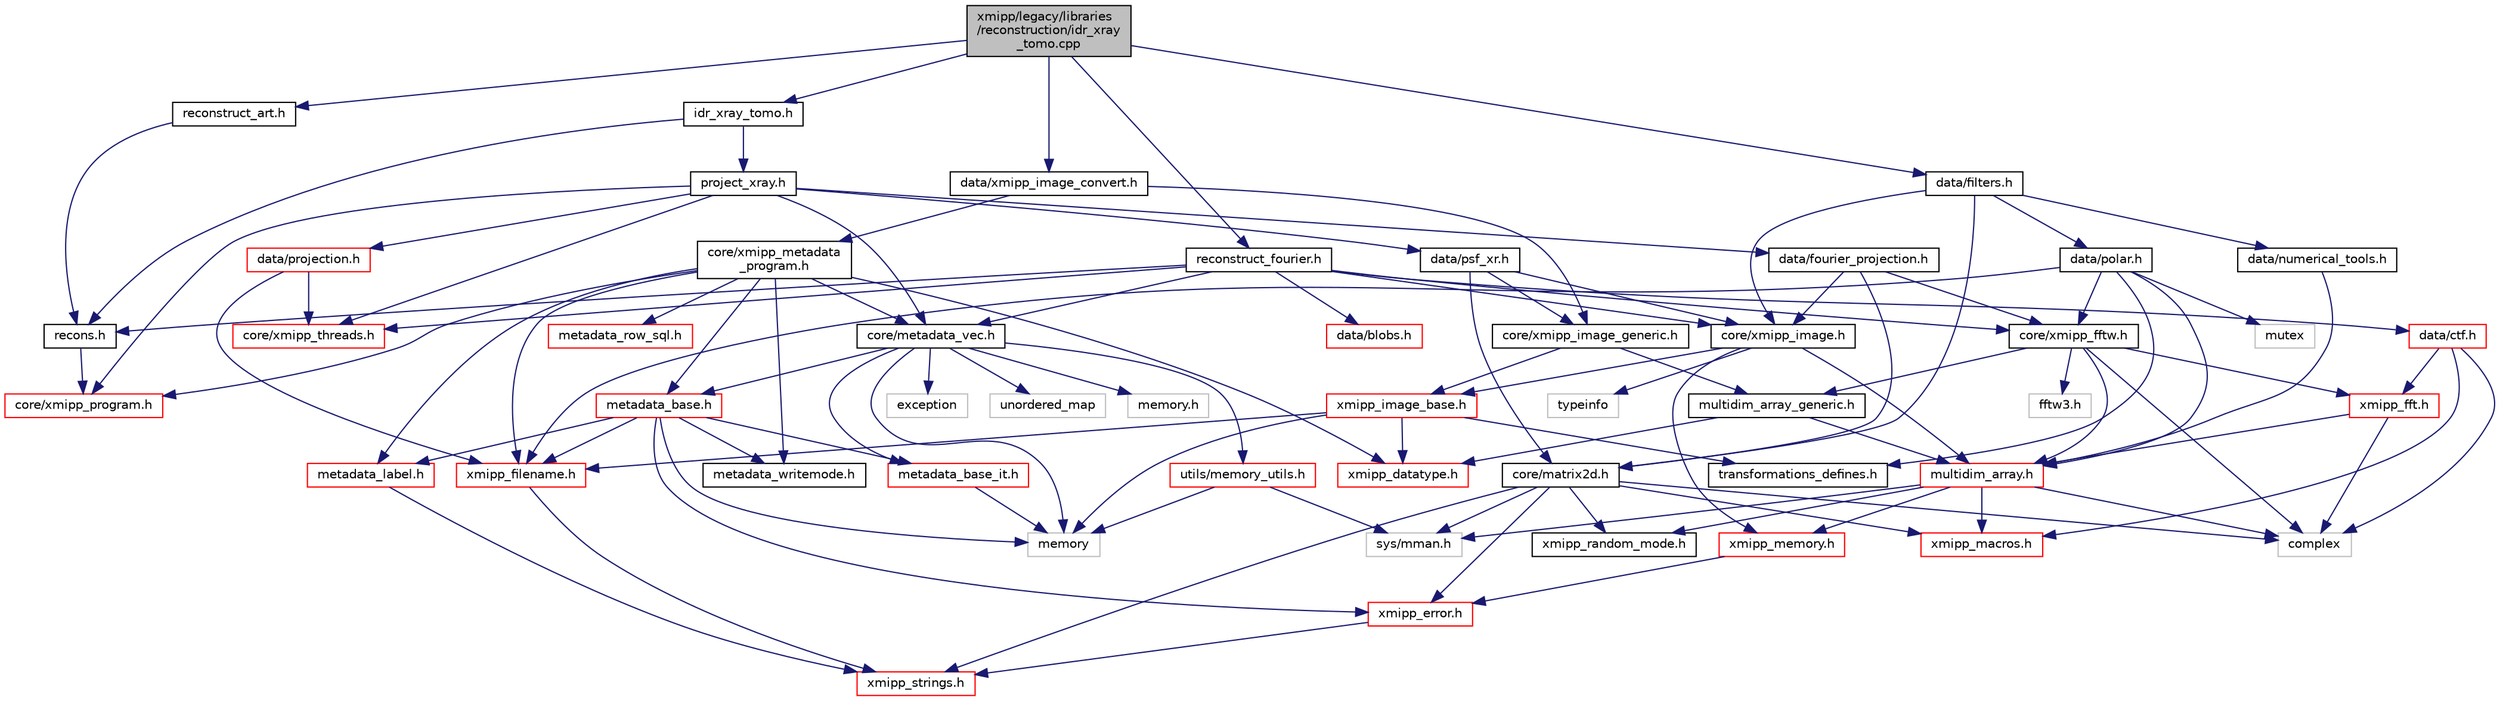 digraph "xmipp/legacy/libraries/reconstruction/idr_xray_tomo.cpp"
{
  edge [fontname="Helvetica",fontsize="10",labelfontname="Helvetica",labelfontsize="10"];
  node [fontname="Helvetica",fontsize="10",shape=record];
  Node0 [label="xmipp/legacy/libraries\l/reconstruction/idr_xray\l_tomo.cpp",height=0.2,width=0.4,color="black", fillcolor="grey75", style="filled", fontcolor="black"];
  Node0 -> Node1 [color="midnightblue",fontsize="10",style="solid",fontname="Helvetica"];
  Node1 [label="idr_xray_tomo.h",height=0.2,width=0.4,color="black", fillcolor="white", style="filled",URL="$idr__xray__tomo_8h.html"];
  Node1 -> Node2 [color="midnightblue",fontsize="10",style="solid",fontname="Helvetica"];
  Node2 [label="project_xray.h",height=0.2,width=0.4,color="black", fillcolor="white", style="filled",URL="$project__xray_8h.html"];
  Node2 -> Node3 [color="midnightblue",fontsize="10",style="solid",fontname="Helvetica"];
  Node3 [label="core/metadata_vec.h",height=0.2,width=0.4,color="black", fillcolor="white", style="filled",URL="$metadata__vec_8h.html"];
  Node3 -> Node4 [color="midnightblue",fontsize="10",style="solid",fontname="Helvetica"];
  Node4 [label="memory",height=0.2,width=0.4,color="grey75", fillcolor="white", style="filled"];
  Node3 -> Node5 [color="midnightblue",fontsize="10",style="solid",fontname="Helvetica"];
  Node5 [label="exception",height=0.2,width=0.4,color="grey75", fillcolor="white", style="filled"];
  Node3 -> Node6 [color="midnightblue",fontsize="10",style="solid",fontname="Helvetica"];
  Node6 [label="unordered_map",height=0.2,width=0.4,color="grey75", fillcolor="white", style="filled"];
  Node3 -> Node7 [color="midnightblue",fontsize="10",style="solid",fontname="Helvetica"];
  Node7 [label="memory.h",height=0.2,width=0.4,color="grey75", fillcolor="white", style="filled"];
  Node3 -> Node8 [color="midnightblue",fontsize="10",style="solid",fontname="Helvetica"];
  Node8 [label="metadata_base.h",height=0.2,width=0.4,color="red", fillcolor="white", style="filled",URL="$metadata__base_8h.html"];
  Node8 -> Node4 [color="midnightblue",fontsize="10",style="solid",fontname="Helvetica"];
  Node8 -> Node12 [color="midnightblue",fontsize="10",style="solid",fontname="Helvetica"];
  Node12 [label="xmipp_error.h",height=0.2,width=0.4,color="red", fillcolor="white", style="filled",URL="$xmipp__error_8h.html"];
  Node12 -> Node15 [color="midnightblue",fontsize="10",style="solid",fontname="Helvetica"];
  Node15 [label="xmipp_strings.h",height=0.2,width=0.4,color="red", fillcolor="white", style="filled",URL="$xmipp__strings_8h.html"];
  Node8 -> Node19 [color="midnightblue",fontsize="10",style="solid",fontname="Helvetica"];
  Node19 [label="xmipp_filename.h",height=0.2,width=0.4,color="red", fillcolor="white", style="filled",URL="$xmipp__filename_8h.html"];
  Node19 -> Node15 [color="midnightblue",fontsize="10",style="solid",fontname="Helvetica"];
  Node8 -> Node22 [color="midnightblue",fontsize="10",style="solid",fontname="Helvetica"];
  Node22 [label="metadata_label.h",height=0.2,width=0.4,color="red", fillcolor="white", style="filled",URL="$metadata__label_8h.html"];
  Node22 -> Node15 [color="midnightblue",fontsize="10",style="solid",fontname="Helvetica"];
  Node8 -> Node23 [color="midnightblue",fontsize="10",style="solid",fontname="Helvetica"];
  Node23 [label="metadata_writemode.h",height=0.2,width=0.4,color="black", fillcolor="white", style="filled",URL="$metadata__writemode_8h.html"];
  Node8 -> Node24 [color="midnightblue",fontsize="10",style="solid",fontname="Helvetica"];
  Node24 [label="metadata_base_it.h",height=0.2,width=0.4,color="red", fillcolor="white", style="filled",URL="$metadata__base__it_8h.html"];
  Node24 -> Node4 [color="midnightblue",fontsize="10",style="solid",fontname="Helvetica"];
  Node3 -> Node24 [color="midnightblue",fontsize="10",style="solid",fontname="Helvetica"];
  Node3 -> Node33 [color="midnightblue",fontsize="10",style="solid",fontname="Helvetica"];
  Node33 [label="utils/memory_utils.h",height=0.2,width=0.4,color="red", fillcolor="white", style="filled",URL="$memory__utils_8h.html"];
  Node33 -> Node4 [color="midnightblue",fontsize="10",style="solid",fontname="Helvetica"];
  Node33 -> Node36 [color="midnightblue",fontsize="10",style="solid",fontname="Helvetica"];
  Node36 [label="sys/mman.h",height=0.2,width=0.4,color="grey75", fillcolor="white", style="filled"];
  Node2 -> Node37 [color="midnightblue",fontsize="10",style="solid",fontname="Helvetica"];
  Node37 [label="core/xmipp_program.h",height=0.2,width=0.4,color="red", fillcolor="white", style="filled",URL="$xmipp__program_8h.html"];
  Node2 -> Node39 [color="midnightblue",fontsize="10",style="solid",fontname="Helvetica"];
  Node39 [label="core/xmipp_threads.h",height=0.2,width=0.4,color="red", fillcolor="white", style="filled",URL="$xmipp__threads_8h.html"];
  Node2 -> Node42 [color="midnightblue",fontsize="10",style="solid",fontname="Helvetica"];
  Node42 [label="data/fourier_projection.h",height=0.2,width=0.4,color="black", fillcolor="white", style="filled",URL="$fourier__projection_8h.html"];
  Node42 -> Node43 [color="midnightblue",fontsize="10",style="solid",fontname="Helvetica"];
  Node43 [label="core/matrix2d.h",height=0.2,width=0.4,color="black", fillcolor="white", style="filled",URL="$matrix2d_8h.html"];
  Node43 -> Node44 [color="midnightblue",fontsize="10",style="solid",fontname="Helvetica"];
  Node44 [label="complex",height=0.2,width=0.4,color="grey75", fillcolor="white", style="filled"];
  Node43 -> Node45 [color="midnightblue",fontsize="10",style="solid",fontname="Helvetica"];
  Node45 [label="xmipp_random_mode.h",height=0.2,width=0.4,color="black", fillcolor="white", style="filled",URL="$xmipp__random__mode_8h.html"];
  Node43 -> Node46 [color="midnightblue",fontsize="10",style="solid",fontname="Helvetica"];
  Node46 [label="xmipp_macros.h",height=0.2,width=0.4,color="red", fillcolor="white", style="filled",URL="$xmipp__macros_8h.html"];
  Node43 -> Node12 [color="midnightblue",fontsize="10",style="solid",fontname="Helvetica"];
  Node43 -> Node15 [color="midnightblue",fontsize="10",style="solid",fontname="Helvetica"];
  Node43 -> Node36 [color="midnightblue",fontsize="10",style="solid",fontname="Helvetica"];
  Node42 -> Node48 [color="midnightblue",fontsize="10",style="solid",fontname="Helvetica"];
  Node48 [label="core/xmipp_fftw.h",height=0.2,width=0.4,color="black", fillcolor="white", style="filled",URL="$xmipp__fftw_8h.html"];
  Node48 -> Node44 [color="midnightblue",fontsize="10",style="solid",fontname="Helvetica"];
  Node48 -> Node49 [color="midnightblue",fontsize="10",style="solid",fontname="Helvetica"];
  Node49 [label="fftw3.h",height=0.2,width=0.4,color="grey75", fillcolor="white", style="filled"];
  Node48 -> Node50 [color="midnightblue",fontsize="10",style="solid",fontname="Helvetica"];
  Node50 [label="multidim_array.h",height=0.2,width=0.4,color="red", fillcolor="white", style="filled",URL="$multidim__array_8h.html"];
  Node50 -> Node46 [color="midnightblue",fontsize="10",style="solid",fontname="Helvetica"];
  Node50 -> Node36 [color="midnightblue",fontsize="10",style="solid",fontname="Helvetica"];
  Node50 -> Node44 [color="midnightblue",fontsize="10",style="solid",fontname="Helvetica"];
  Node50 -> Node45 [color="midnightblue",fontsize="10",style="solid",fontname="Helvetica"];
  Node50 -> Node56 [color="midnightblue",fontsize="10",style="solid",fontname="Helvetica"];
  Node56 [label="xmipp_memory.h",height=0.2,width=0.4,color="red", fillcolor="white", style="filled",URL="$xmipp__memory_8h.html"];
  Node56 -> Node12 [color="midnightblue",fontsize="10",style="solid",fontname="Helvetica"];
  Node48 -> Node58 [color="midnightblue",fontsize="10",style="solid",fontname="Helvetica"];
  Node58 [label="multidim_array_generic.h",height=0.2,width=0.4,color="black", fillcolor="white", style="filled",URL="$multidim__array__generic_8h.html"];
  Node58 -> Node59 [color="midnightblue",fontsize="10",style="solid",fontname="Helvetica"];
  Node59 [label="xmipp_datatype.h",height=0.2,width=0.4,color="red", fillcolor="white", style="filled",URL="$xmipp__datatype_8h.html"];
  Node58 -> Node50 [color="midnightblue",fontsize="10",style="solid",fontname="Helvetica"];
  Node48 -> Node60 [color="midnightblue",fontsize="10",style="solid",fontname="Helvetica"];
  Node60 [label="xmipp_fft.h",height=0.2,width=0.4,color="red", fillcolor="white", style="filled",URL="$xmipp__fft_8h.html"];
  Node60 -> Node44 [color="midnightblue",fontsize="10",style="solid",fontname="Helvetica"];
  Node60 -> Node50 [color="midnightblue",fontsize="10",style="solid",fontname="Helvetica"];
  Node42 -> Node63 [color="midnightblue",fontsize="10",style="solid",fontname="Helvetica"];
  Node63 [label="core/xmipp_image.h",height=0.2,width=0.4,color="black", fillcolor="white", style="filled",URL="$xmipp__image_8h.html"];
  Node63 -> Node64 [color="midnightblue",fontsize="10",style="solid",fontname="Helvetica"];
  Node64 [label="typeinfo",height=0.2,width=0.4,color="grey75", fillcolor="white", style="filled"];
  Node63 -> Node50 [color="midnightblue",fontsize="10",style="solid",fontname="Helvetica"];
  Node63 -> Node65 [color="midnightblue",fontsize="10",style="solid",fontname="Helvetica"];
  Node65 [label="xmipp_image_base.h",height=0.2,width=0.4,color="red", fillcolor="white", style="filled",URL="$xmipp__image__base_8h.html"];
  Node65 -> Node4 [color="midnightblue",fontsize="10",style="solid",fontname="Helvetica"];
  Node65 -> Node59 [color="midnightblue",fontsize="10",style="solid",fontname="Helvetica"];
  Node65 -> Node19 [color="midnightblue",fontsize="10",style="solid",fontname="Helvetica"];
  Node65 -> Node67 [color="midnightblue",fontsize="10",style="solid",fontname="Helvetica"];
  Node67 [label="transformations_defines.h",height=0.2,width=0.4,color="black", fillcolor="white", style="filled",URL="$transformations__defines_8h.html"];
  Node63 -> Node56 [color="midnightblue",fontsize="10",style="solid",fontname="Helvetica"];
  Node2 -> Node82 [color="midnightblue",fontsize="10",style="solid",fontname="Helvetica"];
  Node82 [label="data/projection.h",height=0.2,width=0.4,color="red", fillcolor="white", style="filled",URL="$projection_8h.html"];
  Node82 -> Node19 [color="midnightblue",fontsize="10",style="solid",fontname="Helvetica"];
  Node82 -> Node39 [color="midnightblue",fontsize="10",style="solid",fontname="Helvetica"];
  Node2 -> Node86 [color="midnightblue",fontsize="10",style="solid",fontname="Helvetica"];
  Node86 [label="data/psf_xr.h",height=0.2,width=0.4,color="black", fillcolor="white", style="filled",URL="$psf__xr_8h.html"];
  Node86 -> Node43 [color="midnightblue",fontsize="10",style="solid",fontname="Helvetica"];
  Node86 -> Node63 [color="midnightblue",fontsize="10",style="solid",fontname="Helvetica"];
  Node86 -> Node87 [color="midnightblue",fontsize="10",style="solid",fontname="Helvetica"];
  Node87 [label="core/xmipp_image_generic.h",height=0.2,width=0.4,color="black", fillcolor="white", style="filled",URL="$xmipp__image__generic_8h.html"];
  Node87 -> Node65 [color="midnightblue",fontsize="10",style="solid",fontname="Helvetica"];
  Node87 -> Node58 [color="midnightblue",fontsize="10",style="solid",fontname="Helvetica"];
  Node1 -> Node88 [color="midnightblue",fontsize="10",style="solid",fontname="Helvetica"];
  Node88 [label="recons.h",height=0.2,width=0.4,color="black", fillcolor="white", style="filled",URL="$recons_8h.html"];
  Node88 -> Node37 [color="midnightblue",fontsize="10",style="solid",fontname="Helvetica"];
  Node0 -> Node89 [color="midnightblue",fontsize="10",style="solid",fontname="Helvetica"];
  Node89 [label="data/xmipp_image_convert.h",height=0.2,width=0.4,color="black", fillcolor="white", style="filled",URL="$xmipp__image__convert_8h.html"];
  Node89 -> Node90 [color="midnightblue",fontsize="10",style="solid",fontname="Helvetica"];
  Node90 [label="core/xmipp_metadata\l_program.h",height=0.2,width=0.4,color="black", fillcolor="white", style="filled",URL="$xmipp__metadata__program_8h.html"];
  Node90 -> Node37 [color="midnightblue",fontsize="10",style="solid",fontname="Helvetica"];
  Node90 -> Node59 [color="midnightblue",fontsize="10",style="solid",fontname="Helvetica"];
  Node90 -> Node19 [color="midnightblue",fontsize="10",style="solid",fontname="Helvetica"];
  Node90 -> Node22 [color="midnightblue",fontsize="10",style="solid",fontname="Helvetica"];
  Node90 -> Node29 [color="midnightblue",fontsize="10",style="solid",fontname="Helvetica"];
  Node29 [label="metadata_row_sql.h",height=0.2,width=0.4,color="red", fillcolor="white", style="filled",URL="$metadata__row__sql_8h.html"];
  Node90 -> Node23 [color="midnightblue",fontsize="10",style="solid",fontname="Helvetica"];
  Node90 -> Node8 [color="midnightblue",fontsize="10",style="solid",fontname="Helvetica"];
  Node90 -> Node3 [color="midnightblue",fontsize="10",style="solid",fontname="Helvetica"];
  Node89 -> Node87 [color="midnightblue",fontsize="10",style="solid",fontname="Helvetica"];
  Node0 -> Node91 [color="midnightblue",fontsize="10",style="solid",fontname="Helvetica"];
  Node91 [label="data/filters.h",height=0.2,width=0.4,color="black", fillcolor="white", style="filled",URL="$filters_8h.html"];
  Node91 -> Node63 [color="midnightblue",fontsize="10",style="solid",fontname="Helvetica"];
  Node91 -> Node43 [color="midnightblue",fontsize="10",style="solid",fontname="Helvetica"];
  Node91 -> Node92 [color="midnightblue",fontsize="10",style="solid",fontname="Helvetica"];
  Node92 [label="data/numerical_tools.h",height=0.2,width=0.4,color="black", fillcolor="white", style="filled",URL="$numerical__tools_8h.html"];
  Node92 -> Node50 [color="midnightblue",fontsize="10",style="solid",fontname="Helvetica"];
  Node91 -> Node93 [color="midnightblue",fontsize="10",style="solid",fontname="Helvetica"];
  Node93 [label="data/polar.h",height=0.2,width=0.4,color="black", fillcolor="white", style="filled",URL="$polar_8h.html"];
  Node93 -> Node94 [color="midnightblue",fontsize="10",style="solid",fontname="Helvetica"];
  Node94 [label="mutex",height=0.2,width=0.4,color="grey75", fillcolor="white", style="filled"];
  Node93 -> Node50 [color="midnightblue",fontsize="10",style="solid",fontname="Helvetica"];
  Node93 -> Node67 [color="midnightblue",fontsize="10",style="solid",fontname="Helvetica"];
  Node93 -> Node48 [color="midnightblue",fontsize="10",style="solid",fontname="Helvetica"];
  Node93 -> Node19 [color="midnightblue",fontsize="10",style="solid",fontname="Helvetica"];
  Node0 -> Node95 [color="midnightblue",fontsize="10",style="solid",fontname="Helvetica"];
  Node95 [label="reconstruct_fourier.h",height=0.2,width=0.4,color="black", fillcolor="white", style="filled",URL="$reconstruct__fourier_8h.html"];
  Node95 -> Node3 [color="midnightblue",fontsize="10",style="solid",fontname="Helvetica"];
  Node95 -> Node48 [color="midnightblue",fontsize="10",style="solid",fontname="Helvetica"];
  Node95 -> Node63 [color="midnightblue",fontsize="10",style="solid",fontname="Helvetica"];
  Node95 -> Node39 [color="midnightblue",fontsize="10",style="solid",fontname="Helvetica"];
  Node95 -> Node96 [color="midnightblue",fontsize="10",style="solid",fontname="Helvetica"];
  Node96 [label="data/blobs.h",height=0.2,width=0.4,color="red", fillcolor="white", style="filled",URL="$blobs_8h.html"];
  Node95 -> Node97 [color="midnightblue",fontsize="10",style="solid",fontname="Helvetica"];
  Node97 [label="data/ctf.h",height=0.2,width=0.4,color="red", fillcolor="white", style="filled",URL="$ctf_8h.html"];
  Node97 -> Node44 [color="midnightblue",fontsize="10",style="solid",fontname="Helvetica"];
  Node97 -> Node60 [color="midnightblue",fontsize="10",style="solid",fontname="Helvetica"];
  Node97 -> Node46 [color="midnightblue",fontsize="10",style="solid",fontname="Helvetica"];
  Node95 -> Node88 [color="midnightblue",fontsize="10",style="solid",fontname="Helvetica"];
  Node0 -> Node107 [color="midnightblue",fontsize="10",style="solid",fontname="Helvetica"];
  Node107 [label="reconstruct_art.h",height=0.2,width=0.4,color="black", fillcolor="white", style="filled",URL="$reconstruct__art_8h.html"];
  Node107 -> Node88 [color="midnightblue",fontsize="10",style="solid",fontname="Helvetica"];
}
